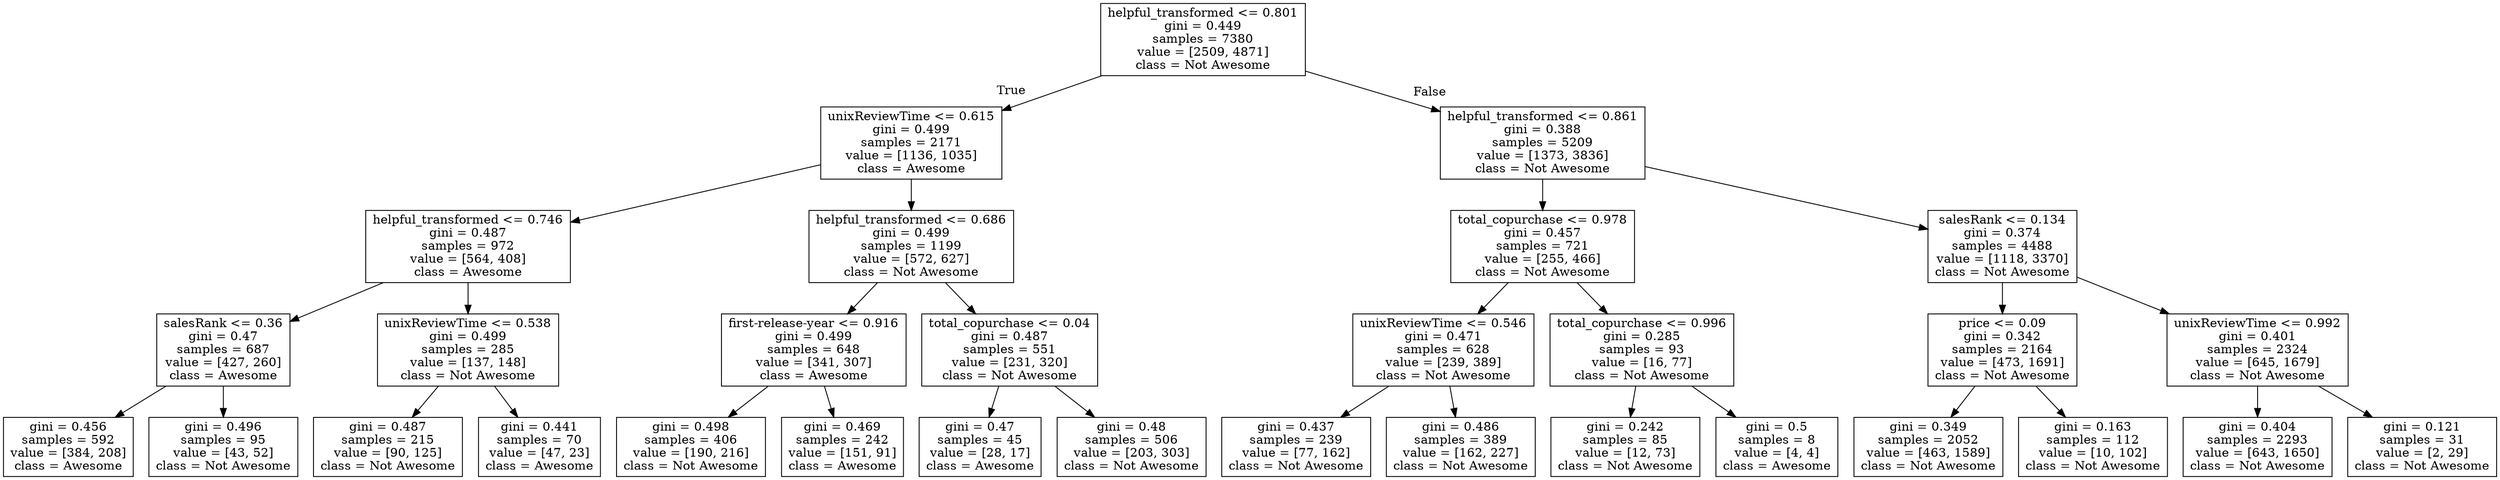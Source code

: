 digraph Tree {
node [shape=box] ;
0 [label="helpful_transformed <= 0.801\ngini = 0.449\nsamples = 7380\nvalue = [2509, 4871]\nclass = Not Awesome"] ;
1 [label="unixReviewTime <= 0.615\ngini = 0.499\nsamples = 2171\nvalue = [1136, 1035]\nclass = Awesome"] ;
0 -> 1 [labeldistance=2.5, labelangle=45, headlabel="True"] ;
2 [label="helpful_transformed <= 0.746\ngini = 0.487\nsamples = 972\nvalue = [564, 408]\nclass = Awesome"] ;
1 -> 2 ;
3 [label="salesRank <= 0.36\ngini = 0.47\nsamples = 687\nvalue = [427, 260]\nclass = Awesome"] ;
2 -> 3 ;
4 [label="gini = 0.456\nsamples = 592\nvalue = [384, 208]\nclass = Awesome"] ;
3 -> 4 ;
5 [label="gini = 0.496\nsamples = 95\nvalue = [43, 52]\nclass = Not Awesome"] ;
3 -> 5 ;
6 [label="unixReviewTime <= 0.538\ngini = 0.499\nsamples = 285\nvalue = [137, 148]\nclass = Not Awesome"] ;
2 -> 6 ;
7 [label="gini = 0.487\nsamples = 215\nvalue = [90, 125]\nclass = Not Awesome"] ;
6 -> 7 ;
8 [label="gini = 0.441\nsamples = 70\nvalue = [47, 23]\nclass = Awesome"] ;
6 -> 8 ;
9 [label="helpful_transformed <= 0.686\ngini = 0.499\nsamples = 1199\nvalue = [572, 627]\nclass = Not Awesome"] ;
1 -> 9 ;
10 [label="first-release-year <= 0.916\ngini = 0.499\nsamples = 648\nvalue = [341, 307]\nclass = Awesome"] ;
9 -> 10 ;
11 [label="gini = 0.498\nsamples = 406\nvalue = [190, 216]\nclass = Not Awesome"] ;
10 -> 11 ;
12 [label="gini = 0.469\nsamples = 242\nvalue = [151, 91]\nclass = Awesome"] ;
10 -> 12 ;
13 [label="total_copurchase <= 0.04\ngini = 0.487\nsamples = 551\nvalue = [231, 320]\nclass = Not Awesome"] ;
9 -> 13 ;
14 [label="gini = 0.47\nsamples = 45\nvalue = [28, 17]\nclass = Awesome"] ;
13 -> 14 ;
15 [label="gini = 0.48\nsamples = 506\nvalue = [203, 303]\nclass = Not Awesome"] ;
13 -> 15 ;
16 [label="helpful_transformed <= 0.861\ngini = 0.388\nsamples = 5209\nvalue = [1373, 3836]\nclass = Not Awesome"] ;
0 -> 16 [labeldistance=2.5, labelangle=-45, headlabel="False"] ;
17 [label="total_copurchase <= 0.978\ngini = 0.457\nsamples = 721\nvalue = [255, 466]\nclass = Not Awesome"] ;
16 -> 17 ;
18 [label="unixReviewTime <= 0.546\ngini = 0.471\nsamples = 628\nvalue = [239, 389]\nclass = Not Awesome"] ;
17 -> 18 ;
19 [label="gini = 0.437\nsamples = 239\nvalue = [77, 162]\nclass = Not Awesome"] ;
18 -> 19 ;
20 [label="gini = 0.486\nsamples = 389\nvalue = [162, 227]\nclass = Not Awesome"] ;
18 -> 20 ;
21 [label="total_copurchase <= 0.996\ngini = 0.285\nsamples = 93\nvalue = [16, 77]\nclass = Not Awesome"] ;
17 -> 21 ;
22 [label="gini = 0.242\nsamples = 85\nvalue = [12, 73]\nclass = Not Awesome"] ;
21 -> 22 ;
23 [label="gini = 0.5\nsamples = 8\nvalue = [4, 4]\nclass = Awesome"] ;
21 -> 23 ;
24 [label="salesRank <= 0.134\ngini = 0.374\nsamples = 4488\nvalue = [1118, 3370]\nclass = Not Awesome"] ;
16 -> 24 ;
25 [label="price <= 0.09\ngini = 0.342\nsamples = 2164\nvalue = [473, 1691]\nclass = Not Awesome"] ;
24 -> 25 ;
26 [label="gini = 0.349\nsamples = 2052\nvalue = [463, 1589]\nclass = Not Awesome"] ;
25 -> 26 ;
27 [label="gini = 0.163\nsamples = 112\nvalue = [10, 102]\nclass = Not Awesome"] ;
25 -> 27 ;
28 [label="unixReviewTime <= 0.992\ngini = 0.401\nsamples = 2324\nvalue = [645, 1679]\nclass = Not Awesome"] ;
24 -> 28 ;
29 [label="gini = 0.404\nsamples = 2293\nvalue = [643, 1650]\nclass = Not Awesome"] ;
28 -> 29 ;
30 [label="gini = 0.121\nsamples = 31\nvalue = [2, 29]\nclass = Not Awesome"] ;
28 -> 30 ;
}